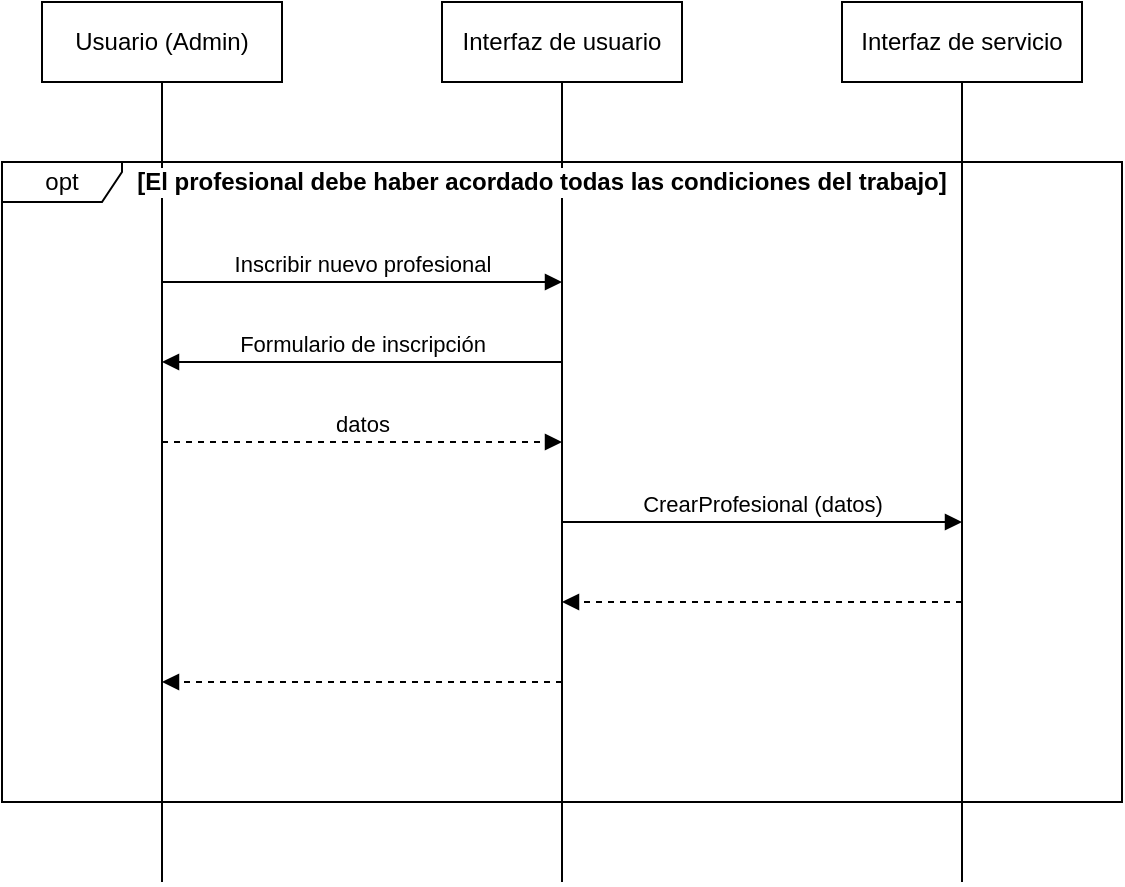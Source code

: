 <mxfile version="12.5.5" type="device"><diagram id="yuwVWADRW0WTgFPeJwuq" name="Page-1"><mxGraphModel dx="868" dy="520" grid="1" gridSize="10" guides="1" tooltips="1" connect="1" arrows="1" fold="1" page="1" pageScale="1" pageWidth="827" pageHeight="1169" math="0" shadow="0"><root><mxCell id="0"/><mxCell id="1" parent="0"/><mxCell id="PCGARSZ_EMb-3YUiUsHT-1" value="opt" style="shape=umlFrame;whiteSpace=wrap;html=1;width=60;height=20;fillColor=#ffffff;" vertex="1" parent="1"><mxGeometry x="80" y="120" width="560" height="320" as="geometry"/></mxCell><mxCell id="PCGARSZ_EMb-3YUiUsHT-3" value="Usuario (Admin)" style="rounded=0;whiteSpace=wrap;html=1;" vertex="1" parent="1"><mxGeometry x="100" y="40" width="120" height="40" as="geometry"/></mxCell><mxCell id="PCGARSZ_EMb-3YUiUsHT-5" value="Interfaz de usuario" style="rounded=0;whiteSpace=wrap;html=1;" vertex="1" parent="1"><mxGeometry x="300" y="40" width="120" height="40" as="geometry"/></mxCell><mxCell id="PCGARSZ_EMb-3YUiUsHT-6" value="" style="endArrow=none;html=1;entryX=0.5;entryY=1;entryDx=0;entryDy=0;" edge="1" parent="1" target="PCGARSZ_EMb-3YUiUsHT-3"><mxGeometry width="50" height="50" relative="1" as="geometry"><mxPoint x="160" y="480" as="sourcePoint"/><mxPoint x="130" y="540" as="targetPoint"/></mxGeometry></mxCell><mxCell id="PCGARSZ_EMb-3YUiUsHT-7" value="Interfaz de servicio" style="rounded=0;whiteSpace=wrap;html=1;" vertex="1" parent="1"><mxGeometry x="500" y="40" width="120" height="40" as="geometry"/></mxCell><mxCell id="PCGARSZ_EMb-3YUiUsHT-8" value="" style="endArrow=none;html=1;entryX=0.5;entryY=1;entryDx=0;entryDy=0;" edge="1" parent="1" target="PCGARSZ_EMb-3YUiUsHT-5"><mxGeometry width="50" height="50" relative="1" as="geometry"><mxPoint x="360" y="480" as="sourcePoint"/><mxPoint x="170" y="90" as="targetPoint"/></mxGeometry></mxCell><mxCell id="PCGARSZ_EMb-3YUiUsHT-9" value="" style="endArrow=none;html=1;entryX=0.5;entryY=1;entryDx=0;entryDy=0;" edge="1" parent="1" target="PCGARSZ_EMb-3YUiUsHT-7"><mxGeometry width="50" height="50" relative="1" as="geometry"><mxPoint x="560" y="480" as="sourcePoint"/><mxPoint x="180" y="100" as="targetPoint"/></mxGeometry></mxCell><mxCell id="PCGARSZ_EMb-3YUiUsHT-2" value="[El profesional debe haber acordado todas las condiciones del trabajo]" style="text;html=1;strokeColor=none;fillColor=none;align=center;verticalAlign=middle;whiteSpace=wrap;rounded=0;fontStyle=1;labelBackgroundColor=#ffffff;" vertex="1" parent="1"><mxGeometry x="140" y="120" width="420" height="20" as="geometry"/></mxCell><mxCell id="PCGARSZ_EMb-3YUiUsHT-12" value="Inscribir nuevo profesional" style="html=1;verticalAlign=bottom;endArrow=block;" edge="1" parent="1"><mxGeometry width="80" relative="1" as="geometry"><mxPoint x="160" y="180" as="sourcePoint"/><mxPoint x="360" y="180" as="targetPoint"/></mxGeometry></mxCell><mxCell id="PCGARSZ_EMb-3YUiUsHT-13" value="Formulario de inscripción" style="html=1;verticalAlign=bottom;endArrow=block;" edge="1" parent="1"><mxGeometry width="80" relative="1" as="geometry"><mxPoint x="360" y="220" as="sourcePoint"/><mxPoint x="160" y="220" as="targetPoint"/></mxGeometry></mxCell><mxCell id="PCGARSZ_EMb-3YUiUsHT-14" value="datos" style="html=1;verticalAlign=bottom;endArrow=block;dashed=1;" edge="1" parent="1"><mxGeometry width="80" relative="1" as="geometry"><mxPoint x="160" y="260" as="sourcePoint"/><mxPoint x="360" y="260" as="targetPoint"/></mxGeometry></mxCell><mxCell id="PCGARSZ_EMb-3YUiUsHT-15" value="CrearProfesional (datos)" style="html=1;verticalAlign=bottom;endArrow=block;" edge="1" parent="1"><mxGeometry width="80" relative="1" as="geometry"><mxPoint x="360" y="300" as="sourcePoint"/><mxPoint x="560" y="300" as="targetPoint"/></mxGeometry></mxCell><mxCell id="PCGARSZ_EMb-3YUiUsHT-16" value="" style="html=1;verticalAlign=bottom;endArrow=block;dashed=1;" edge="1" parent="1"><mxGeometry width="80" relative="1" as="geometry"><mxPoint x="560" y="340" as="sourcePoint"/><mxPoint x="360" y="340" as="targetPoint"/></mxGeometry></mxCell><mxCell id="PCGARSZ_EMb-3YUiUsHT-17" value="" style="html=1;verticalAlign=bottom;endArrow=block;dashed=1;" edge="1" parent="1"><mxGeometry width="80" relative="1" as="geometry"><mxPoint x="360" y="380" as="sourcePoint"/><mxPoint x="160" y="380" as="targetPoint"/></mxGeometry></mxCell></root></mxGraphModel></diagram></mxfile>